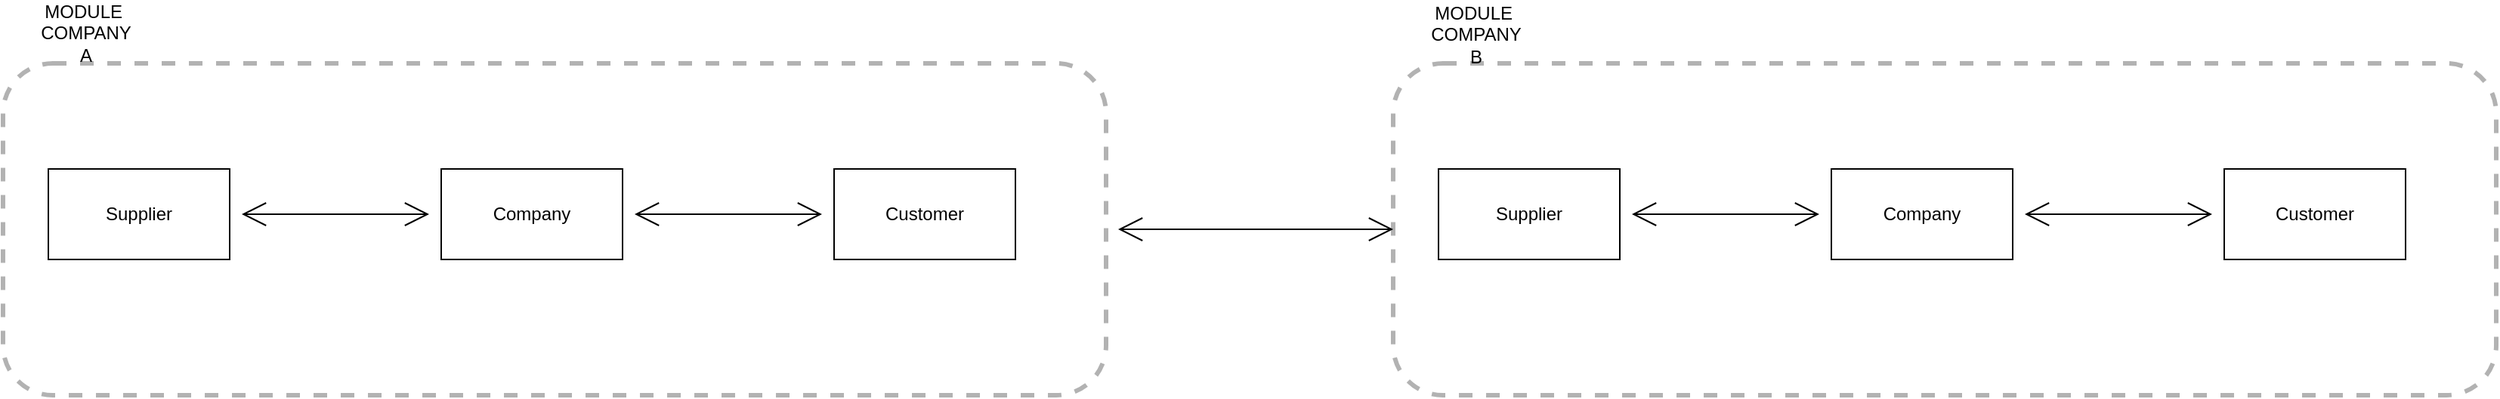 <mxfile version="15.3.3" type="device"><diagram id="YHibjY1BR-5llhJ-SMnq" name="Page-1"><mxGraphModel dx="1038" dy="623" grid="1" gridSize="10" guides="1" tooltips="1" connect="1" arrows="1" fold="1" page="1" pageScale="1" pageWidth="850" pageHeight="1100" math="0" shadow="0"><root><mxCell id="0"/><mxCell id="1" parent="0"/><mxCell id="KaLWwUJKRSN554yyi4UT-15" style="edgeStyle=none;rounded=0;orthogonalLoop=1;jettySize=auto;html=1;entryX=0;entryY=0.5;entryDx=0;entryDy=0;startArrow=open;startFill=0;endArrow=open;startSize=14;endSize=14;sourcePerimeterSpacing=8;targetPerimeterSpacing=8;" edge="1" parent="1" source="KaLWwUJKRSN554yyi4UT-6" target="KaLWwUJKRSN554yyi4UT-8"><mxGeometry relative="1" as="geometry"/></mxCell><mxCell id="KaLWwUJKRSN554yyi4UT-6" value="" style="rounded=1;whiteSpace=wrap;html=1;hachureGap=4;pointerEvents=0;dashed=1;strokeWidth=3;opacity=30;labelPosition=left;verticalLabelPosition=top;align=right;verticalAlign=bottom;" vertex="1" parent="1"><mxGeometry x="60" y="180" width="730" height="220" as="geometry"/></mxCell><mxCell id="KaLWwUJKRSN554yyi4UT-5" value="" style="rounded=0;orthogonalLoop=1;jettySize=auto;html=1;endArrow=open;startSize=14;endSize=14;sourcePerimeterSpacing=8;targetPerimeterSpacing=8;startArrow=open;startFill=0;" edge="1" parent="1" source="KaLWwUJKRSN554yyi4UT-1" target="KaLWwUJKRSN554yyi4UT-2"><mxGeometry relative="1" as="geometry"/></mxCell><mxCell id="KaLWwUJKRSN554yyi4UT-1" value="Supplier" style="rounded=0;whiteSpace=wrap;html=1;hachureGap=4;pointerEvents=0;" vertex="1" parent="1"><mxGeometry x="90" y="250" width="120" height="60" as="geometry"/></mxCell><mxCell id="KaLWwUJKRSN554yyi4UT-4" value="" style="edgeStyle=none;curved=1;rounded=0;orthogonalLoop=1;jettySize=auto;html=1;endArrow=open;startSize=14;endSize=14;sourcePerimeterSpacing=8;targetPerimeterSpacing=8;startArrow=open;startFill=0;" edge="1" parent="1" source="KaLWwUJKRSN554yyi4UT-2" target="KaLWwUJKRSN554yyi4UT-3"><mxGeometry relative="1" as="geometry"/></mxCell><mxCell id="KaLWwUJKRSN554yyi4UT-2" value="Company" style="rounded=0;whiteSpace=wrap;html=1;hachureGap=4;pointerEvents=0;" vertex="1" parent="1"><mxGeometry x="350" y="250" width="120" height="60" as="geometry"/></mxCell><mxCell id="KaLWwUJKRSN554yyi4UT-3" value="Customer" style="rounded=0;whiteSpace=wrap;html=1;hachureGap=4;pointerEvents=0;" vertex="1" parent="1"><mxGeometry x="610" y="250" width="120" height="60" as="geometry"/></mxCell><mxCell id="KaLWwUJKRSN554yyi4UT-7" value="MODULE&amp;nbsp;&lt;br&gt;COMPANY A" style="text;html=1;strokeColor=none;fillColor=none;align=center;verticalAlign=middle;whiteSpace=wrap;rounded=0;dashed=1;hachureGap=4;pointerEvents=0;opacity=30;" vertex="1" parent="1"><mxGeometry x="80" y="150" width="70" height="20" as="geometry"/></mxCell><mxCell id="KaLWwUJKRSN554yyi4UT-8" value="" style="rounded=1;whiteSpace=wrap;html=1;hachureGap=4;pointerEvents=0;dashed=1;strokeWidth=3;opacity=30;labelPosition=left;verticalLabelPosition=top;align=right;verticalAlign=bottom;" vertex="1" parent="1"><mxGeometry x="980" y="180" width="730" height="220" as="geometry"/></mxCell><mxCell id="KaLWwUJKRSN554yyi4UT-9" value="" style="rounded=0;orthogonalLoop=1;jettySize=auto;html=1;endArrow=open;startSize=14;endSize=14;sourcePerimeterSpacing=8;targetPerimeterSpacing=8;startArrow=open;startFill=0;" edge="1" parent="1" source="KaLWwUJKRSN554yyi4UT-10" target="KaLWwUJKRSN554yyi4UT-12"><mxGeometry relative="1" as="geometry"/></mxCell><mxCell id="KaLWwUJKRSN554yyi4UT-10" value="Supplier" style="rounded=0;whiteSpace=wrap;html=1;hachureGap=4;pointerEvents=0;" vertex="1" parent="1"><mxGeometry x="1010" y="250" width="120" height="60" as="geometry"/></mxCell><mxCell id="KaLWwUJKRSN554yyi4UT-11" value="" style="edgeStyle=none;curved=1;rounded=0;orthogonalLoop=1;jettySize=auto;html=1;endArrow=open;startSize=14;endSize=14;sourcePerimeterSpacing=8;targetPerimeterSpacing=8;startArrow=open;startFill=0;" edge="1" parent="1" source="KaLWwUJKRSN554yyi4UT-12" target="KaLWwUJKRSN554yyi4UT-13"><mxGeometry relative="1" as="geometry"/></mxCell><mxCell id="KaLWwUJKRSN554yyi4UT-12" value="Company" style="rounded=0;whiteSpace=wrap;html=1;hachureGap=4;pointerEvents=0;" vertex="1" parent="1"><mxGeometry x="1270" y="250" width="120" height="60" as="geometry"/></mxCell><mxCell id="KaLWwUJKRSN554yyi4UT-13" value="Customer" style="rounded=0;whiteSpace=wrap;html=1;hachureGap=4;pointerEvents=0;" vertex="1" parent="1"><mxGeometry x="1530" y="250" width="120" height="60" as="geometry"/></mxCell><mxCell id="KaLWwUJKRSN554yyi4UT-14" value="MODULE&amp;nbsp;&lt;br&gt;COMPANY B" style="text;html=1;strokeColor=none;fillColor=none;align=center;verticalAlign=middle;whiteSpace=wrap;rounded=0;dashed=1;hachureGap=4;pointerEvents=0;opacity=30;" vertex="1" parent="1"><mxGeometry x="1000" y="151" width="70" height="20" as="geometry"/></mxCell></root></mxGraphModel></diagram></mxfile>